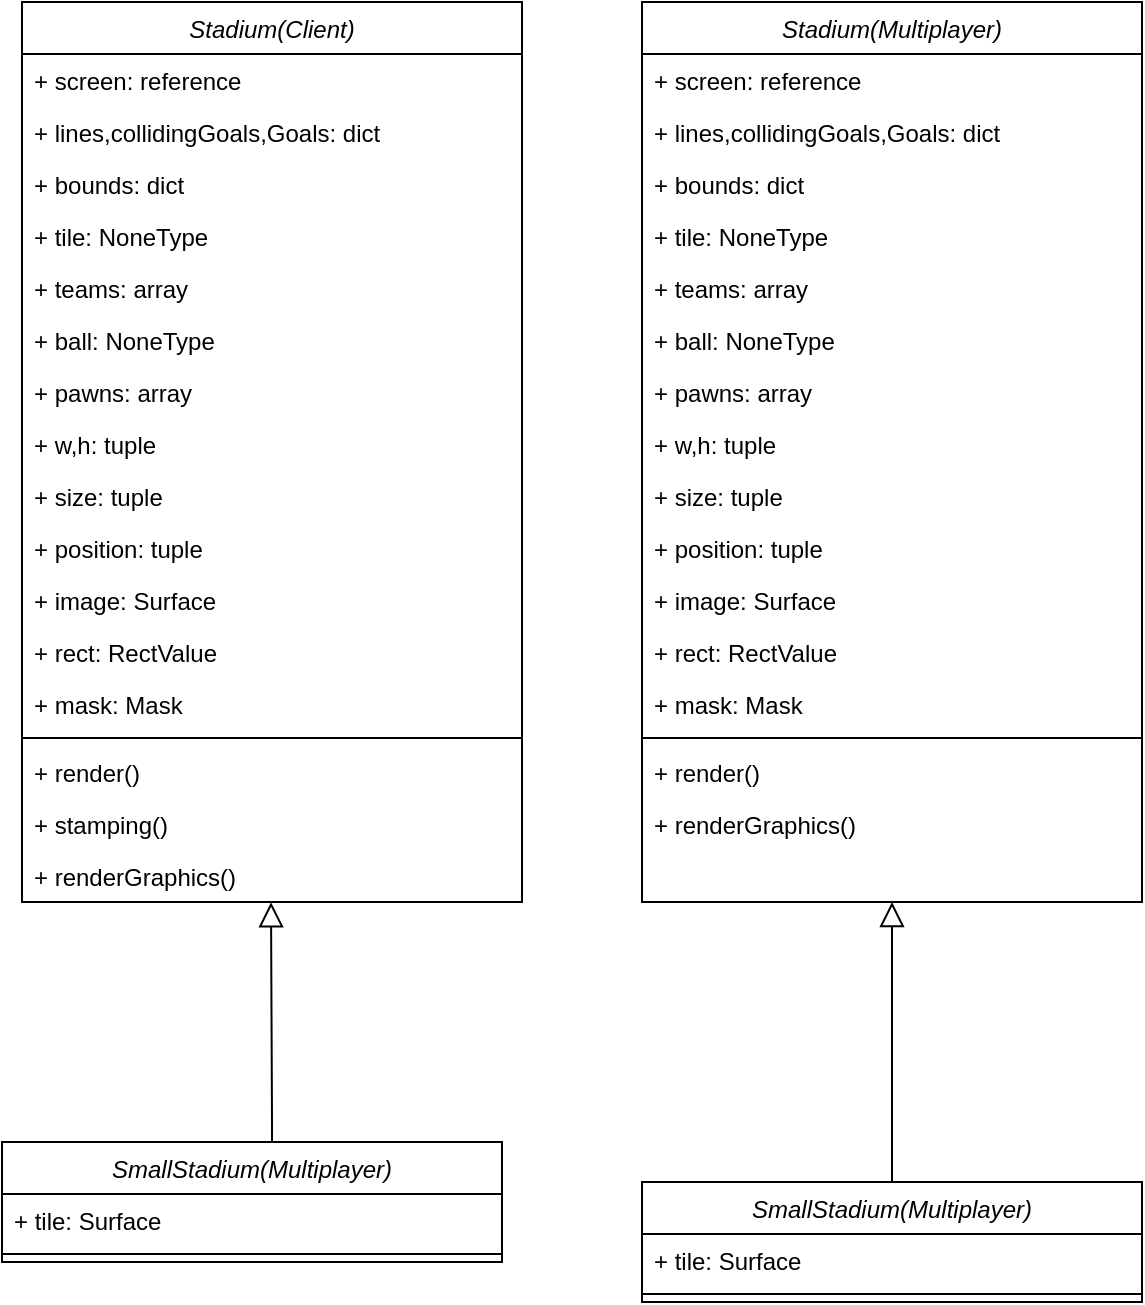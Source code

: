 <mxfile version="21.0.1" type="device"><diagram id="C5RBs43oDa-KdzZeNtuy" name="Page-1"><mxGraphModel dx="2626" dy="923" grid="1" gridSize="10" guides="1" tooltips="1" connect="1" arrows="1" fold="1" page="1" pageScale="1" pageWidth="827" pageHeight="1169" math="0" shadow="0"><root><mxCell id="WIyWlLk6GJQsqaUBKTNV-0"/><mxCell id="WIyWlLk6GJQsqaUBKTNV-1" parent="WIyWlLk6GJQsqaUBKTNV-0"/><mxCell id="zkfFHV4jXpPFQw0GAbJ--0" value="Stadium(Multiplayer)" style="swimlane;fontStyle=2;align=center;verticalAlign=top;childLayout=stackLayout;horizontal=1;startSize=26;horizontalStack=0;resizeParent=1;resizeLast=0;collapsible=1;marginBottom=0;rounded=0;shadow=0;strokeWidth=1;" parent="WIyWlLk6GJQsqaUBKTNV-1" vertex="1"><mxGeometry x="310" y="30" width="250" height="450" as="geometry"><mxRectangle x="230" y="140" width="160" height="26" as="alternateBounds"/></mxGeometry></mxCell><mxCell id="T36F0hpWHMNpy7ALqh86-0" value="+ screen: reference" style="text;align=left;verticalAlign=top;spacingLeft=4;spacingRight=4;overflow=hidden;rotatable=0;points=[[0,0.5],[1,0.5]];portConstraint=eastwest;" vertex="1" parent="zkfFHV4jXpPFQw0GAbJ--0"><mxGeometry y="26" width="250" height="26" as="geometry"/></mxCell><mxCell id="T36F0hpWHMNpy7ALqh86-8" value="+ lines,collidingGoals,Goals: dict" style="text;align=left;verticalAlign=top;spacingLeft=4;spacingRight=4;overflow=hidden;rotatable=0;points=[[0,0.5],[1,0.5]];portConstraint=eastwest;" vertex="1" parent="zkfFHV4jXpPFQw0GAbJ--0"><mxGeometry y="52" width="250" height="26" as="geometry"/></mxCell><mxCell id="T36F0hpWHMNpy7ALqh86-9" value="+ bounds: dict" style="text;align=left;verticalAlign=top;spacingLeft=4;spacingRight=4;overflow=hidden;rotatable=0;points=[[0,0.5],[1,0.5]];portConstraint=eastwest;" vertex="1" parent="zkfFHV4jXpPFQw0GAbJ--0"><mxGeometry y="78" width="250" height="26" as="geometry"/></mxCell><mxCell id="T36F0hpWHMNpy7ALqh86-7" value="+ tile: NoneType" style="text;align=left;verticalAlign=top;spacingLeft=4;spacingRight=4;overflow=hidden;rotatable=0;points=[[0,0.5],[1,0.5]];portConstraint=eastwest;" vertex="1" parent="zkfFHV4jXpPFQw0GAbJ--0"><mxGeometry y="104" width="250" height="26" as="geometry"/></mxCell><mxCell id="T36F0hpWHMNpy7ALqh86-6" value="+ teams: array" style="text;align=left;verticalAlign=top;spacingLeft=4;spacingRight=4;overflow=hidden;rotatable=0;points=[[0,0.5],[1,0.5]];portConstraint=eastwest;" vertex="1" parent="zkfFHV4jXpPFQw0GAbJ--0"><mxGeometry y="130" width="250" height="26" as="geometry"/></mxCell><mxCell id="T36F0hpWHMNpy7ALqh86-5" value="+ ball: NoneType" style="text;align=left;verticalAlign=top;spacingLeft=4;spacingRight=4;overflow=hidden;rotatable=0;points=[[0,0.5],[1,0.5]];portConstraint=eastwest;" vertex="1" parent="zkfFHV4jXpPFQw0GAbJ--0"><mxGeometry y="156" width="250" height="26" as="geometry"/></mxCell><mxCell id="T36F0hpWHMNpy7ALqh86-4" value="+ pawns: array" style="text;align=left;verticalAlign=top;spacingLeft=4;spacingRight=4;overflow=hidden;rotatable=0;points=[[0,0.5],[1,0.5]];portConstraint=eastwest;" vertex="1" parent="zkfFHV4jXpPFQw0GAbJ--0"><mxGeometry y="182" width="250" height="26" as="geometry"/></mxCell><mxCell id="T36F0hpWHMNpy7ALqh86-3" value="+ w,h: tuple" style="text;align=left;verticalAlign=top;spacingLeft=4;spacingRight=4;overflow=hidden;rotatable=0;points=[[0,0.5],[1,0.5]];portConstraint=eastwest;" vertex="1" parent="zkfFHV4jXpPFQw0GAbJ--0"><mxGeometry y="208" width="250" height="26" as="geometry"/></mxCell><mxCell id="T36F0hpWHMNpy7ALqh86-2" value="+ size: tuple" style="text;align=left;verticalAlign=top;spacingLeft=4;spacingRight=4;overflow=hidden;rotatable=0;points=[[0,0.5],[1,0.5]];portConstraint=eastwest;" vertex="1" parent="zkfFHV4jXpPFQw0GAbJ--0"><mxGeometry y="234" width="250" height="26" as="geometry"/></mxCell><mxCell id="T36F0hpWHMNpy7ALqh86-1" value="+ position: tuple" style="text;align=left;verticalAlign=top;spacingLeft=4;spacingRight=4;overflow=hidden;rotatable=0;points=[[0,0.5],[1,0.5]];portConstraint=eastwest;" vertex="1" parent="zkfFHV4jXpPFQw0GAbJ--0"><mxGeometry y="260" width="250" height="26" as="geometry"/></mxCell><mxCell id="T36F0hpWHMNpy7ALqh86-10" value="+ image: Surface" style="text;align=left;verticalAlign=top;spacingLeft=4;spacingRight=4;overflow=hidden;rotatable=0;points=[[0,0.5],[1,0.5]];portConstraint=eastwest;" vertex="1" parent="zkfFHV4jXpPFQw0GAbJ--0"><mxGeometry y="286" width="250" height="26" as="geometry"/></mxCell><mxCell id="T36F0hpWHMNpy7ALqh86-11" value="+ rect: RectValue" style="text;align=left;verticalAlign=top;spacingLeft=4;spacingRight=4;overflow=hidden;rotatable=0;points=[[0,0.5],[1,0.5]];portConstraint=eastwest;" vertex="1" parent="zkfFHV4jXpPFQw0GAbJ--0"><mxGeometry y="312" width="250" height="26" as="geometry"/></mxCell><mxCell id="T36F0hpWHMNpy7ALqh86-12" value="+ mask: Mask" style="text;align=left;verticalAlign=top;spacingLeft=4;spacingRight=4;overflow=hidden;rotatable=0;points=[[0,0.5],[1,0.5]];portConstraint=eastwest;" vertex="1" parent="zkfFHV4jXpPFQw0GAbJ--0"><mxGeometry y="338" width="250" height="26" as="geometry"/></mxCell><mxCell id="zkfFHV4jXpPFQw0GAbJ--4" value="" style="line;html=1;strokeWidth=1;align=left;verticalAlign=middle;spacingTop=-1;spacingLeft=3;spacingRight=3;rotatable=0;labelPosition=right;points=[];portConstraint=eastwest;" parent="zkfFHV4jXpPFQw0GAbJ--0" vertex="1"><mxGeometry y="364" width="250" height="8" as="geometry"/></mxCell><mxCell id="T36F0hpWHMNpy7ALqh86-13" value="+ render()" style="text;align=left;verticalAlign=top;spacingLeft=4;spacingRight=4;overflow=hidden;rotatable=0;points=[[0,0.5],[1,0.5]];portConstraint=eastwest;" vertex="1" parent="zkfFHV4jXpPFQw0GAbJ--0"><mxGeometry y="372" width="250" height="26" as="geometry"/></mxCell><mxCell id="T36F0hpWHMNpy7ALqh86-14" value="+ renderGraphics()" style="text;align=left;verticalAlign=top;spacingLeft=4;spacingRight=4;overflow=hidden;rotatable=0;points=[[0,0.5],[1,0.5]];portConstraint=eastwest;" vertex="1" parent="zkfFHV4jXpPFQw0GAbJ--0"><mxGeometry y="398" width="250" height="26" as="geometry"/></mxCell><mxCell id="zkfFHV4jXpPFQw0GAbJ--12" value="" style="endArrow=block;endSize=10;endFill=0;shadow=0;strokeWidth=1;rounded=0;edgeStyle=elbowEdgeStyle;elbow=vertical;exitX=0.5;exitY=0;exitDx=0;exitDy=0;entryX=0.5;entryY=1;entryDx=0;entryDy=0;" parent="WIyWlLk6GJQsqaUBKTNV-1" source="T36F0hpWHMNpy7ALqh86-34" target="zkfFHV4jXpPFQw0GAbJ--0" edge="1"><mxGeometry width="160" relative="1" as="geometry"><mxPoint x="435" y="610" as="sourcePoint"/><mxPoint x="200" y="203" as="targetPoint"/><Array as="points"><mxPoint x="450" y="550"/><mxPoint x="250" y="460"/></Array></mxGeometry></mxCell><mxCell id="T36F0hpWHMNpy7ALqh86-16" value="Stadium(Client)" style="swimlane;fontStyle=2;align=center;verticalAlign=top;childLayout=stackLayout;horizontal=1;startSize=26;horizontalStack=0;resizeParent=1;resizeLast=0;collapsible=1;marginBottom=0;rounded=0;shadow=0;strokeWidth=1;" vertex="1" parent="WIyWlLk6GJQsqaUBKTNV-1"><mxGeometry y="30" width="250" height="450" as="geometry"><mxRectangle x="230" y="140" width="160" height="26" as="alternateBounds"/></mxGeometry></mxCell><mxCell id="T36F0hpWHMNpy7ALqh86-17" value="+ screen: reference" style="text;align=left;verticalAlign=top;spacingLeft=4;spacingRight=4;overflow=hidden;rotatable=0;points=[[0,0.5],[1,0.5]];portConstraint=eastwest;" vertex="1" parent="T36F0hpWHMNpy7ALqh86-16"><mxGeometry y="26" width="250" height="26" as="geometry"/></mxCell><mxCell id="T36F0hpWHMNpy7ALqh86-18" value="+ lines,collidingGoals,Goals: dict" style="text;align=left;verticalAlign=top;spacingLeft=4;spacingRight=4;overflow=hidden;rotatable=0;points=[[0,0.5],[1,0.5]];portConstraint=eastwest;" vertex="1" parent="T36F0hpWHMNpy7ALqh86-16"><mxGeometry y="52" width="250" height="26" as="geometry"/></mxCell><mxCell id="T36F0hpWHMNpy7ALqh86-19" value="+ bounds: dict" style="text;align=left;verticalAlign=top;spacingLeft=4;spacingRight=4;overflow=hidden;rotatable=0;points=[[0,0.5],[1,0.5]];portConstraint=eastwest;" vertex="1" parent="T36F0hpWHMNpy7ALqh86-16"><mxGeometry y="78" width="250" height="26" as="geometry"/></mxCell><mxCell id="T36F0hpWHMNpy7ALqh86-20" value="+ tile: NoneType" style="text;align=left;verticalAlign=top;spacingLeft=4;spacingRight=4;overflow=hidden;rotatable=0;points=[[0,0.5],[1,0.5]];portConstraint=eastwest;" vertex="1" parent="T36F0hpWHMNpy7ALqh86-16"><mxGeometry y="104" width="250" height="26" as="geometry"/></mxCell><mxCell id="T36F0hpWHMNpy7ALqh86-21" value="+ teams: array" style="text;align=left;verticalAlign=top;spacingLeft=4;spacingRight=4;overflow=hidden;rotatable=0;points=[[0,0.5],[1,0.5]];portConstraint=eastwest;" vertex="1" parent="T36F0hpWHMNpy7ALqh86-16"><mxGeometry y="130" width="250" height="26" as="geometry"/></mxCell><mxCell id="T36F0hpWHMNpy7ALqh86-22" value="+ ball: NoneType" style="text;align=left;verticalAlign=top;spacingLeft=4;spacingRight=4;overflow=hidden;rotatable=0;points=[[0,0.5],[1,0.5]];portConstraint=eastwest;" vertex="1" parent="T36F0hpWHMNpy7ALqh86-16"><mxGeometry y="156" width="250" height="26" as="geometry"/></mxCell><mxCell id="T36F0hpWHMNpy7ALqh86-23" value="+ pawns: array" style="text;align=left;verticalAlign=top;spacingLeft=4;spacingRight=4;overflow=hidden;rotatable=0;points=[[0,0.5],[1,0.5]];portConstraint=eastwest;" vertex="1" parent="T36F0hpWHMNpy7ALqh86-16"><mxGeometry y="182" width="250" height="26" as="geometry"/></mxCell><mxCell id="T36F0hpWHMNpy7ALqh86-24" value="+ w,h: tuple" style="text;align=left;verticalAlign=top;spacingLeft=4;spacingRight=4;overflow=hidden;rotatable=0;points=[[0,0.5],[1,0.5]];portConstraint=eastwest;" vertex="1" parent="T36F0hpWHMNpy7ALqh86-16"><mxGeometry y="208" width="250" height="26" as="geometry"/></mxCell><mxCell id="T36F0hpWHMNpy7ALqh86-25" value="+ size: tuple" style="text;align=left;verticalAlign=top;spacingLeft=4;spacingRight=4;overflow=hidden;rotatable=0;points=[[0,0.5],[1,0.5]];portConstraint=eastwest;" vertex="1" parent="T36F0hpWHMNpy7ALqh86-16"><mxGeometry y="234" width="250" height="26" as="geometry"/></mxCell><mxCell id="T36F0hpWHMNpy7ALqh86-26" value="+ position: tuple" style="text;align=left;verticalAlign=top;spacingLeft=4;spacingRight=4;overflow=hidden;rotatable=0;points=[[0,0.5],[1,0.5]];portConstraint=eastwest;" vertex="1" parent="T36F0hpWHMNpy7ALqh86-16"><mxGeometry y="260" width="250" height="26" as="geometry"/></mxCell><mxCell id="T36F0hpWHMNpy7ALqh86-27" value="+ image: Surface" style="text;align=left;verticalAlign=top;spacingLeft=4;spacingRight=4;overflow=hidden;rotatable=0;points=[[0,0.5],[1,0.5]];portConstraint=eastwest;" vertex="1" parent="T36F0hpWHMNpy7ALqh86-16"><mxGeometry y="286" width="250" height="26" as="geometry"/></mxCell><mxCell id="T36F0hpWHMNpy7ALqh86-28" value="+ rect: RectValue" style="text;align=left;verticalAlign=top;spacingLeft=4;spacingRight=4;overflow=hidden;rotatable=0;points=[[0,0.5],[1,0.5]];portConstraint=eastwest;" vertex="1" parent="T36F0hpWHMNpy7ALqh86-16"><mxGeometry y="312" width="250" height="26" as="geometry"/></mxCell><mxCell id="T36F0hpWHMNpy7ALqh86-29" value="+ mask: Mask" style="text;align=left;verticalAlign=top;spacingLeft=4;spacingRight=4;overflow=hidden;rotatable=0;points=[[0,0.5],[1,0.5]];portConstraint=eastwest;" vertex="1" parent="T36F0hpWHMNpy7ALqh86-16"><mxGeometry y="338" width="250" height="26" as="geometry"/></mxCell><mxCell id="T36F0hpWHMNpy7ALqh86-30" value="" style="line;html=1;strokeWidth=1;align=left;verticalAlign=middle;spacingTop=-1;spacingLeft=3;spacingRight=3;rotatable=0;labelPosition=right;points=[];portConstraint=eastwest;" vertex="1" parent="T36F0hpWHMNpy7ALqh86-16"><mxGeometry y="364" width="250" height="8" as="geometry"/></mxCell><mxCell id="T36F0hpWHMNpy7ALqh86-31" value="+ render()" style="text;align=left;verticalAlign=top;spacingLeft=4;spacingRight=4;overflow=hidden;rotatable=0;points=[[0,0.5],[1,0.5]];portConstraint=eastwest;" vertex="1" parent="T36F0hpWHMNpy7ALqh86-16"><mxGeometry y="372" width="250" height="26" as="geometry"/></mxCell><mxCell id="T36F0hpWHMNpy7ALqh86-32" value="+ stamping()" style="text;align=left;verticalAlign=top;spacingLeft=4;spacingRight=4;overflow=hidden;rotatable=0;points=[[0,0.5],[1,0.5]];portConstraint=eastwest;" vertex="1" parent="T36F0hpWHMNpy7ALqh86-16"><mxGeometry y="398" width="250" height="26" as="geometry"/></mxCell><mxCell id="T36F0hpWHMNpy7ALqh86-33" value="+ renderGraphics()" style="text;align=left;verticalAlign=top;spacingLeft=4;spacingRight=4;overflow=hidden;rotatable=0;points=[[0,0.5],[1,0.5]];portConstraint=eastwest;" vertex="1" parent="T36F0hpWHMNpy7ALqh86-16"><mxGeometry y="424" width="250" height="26" as="geometry"/></mxCell><mxCell id="T36F0hpWHMNpy7ALqh86-34" value="SmallStadium(Multiplayer)" style="swimlane;fontStyle=2;align=center;verticalAlign=top;childLayout=stackLayout;horizontal=1;startSize=26;horizontalStack=0;resizeParent=1;resizeLast=0;collapsible=1;marginBottom=0;rounded=0;shadow=0;strokeWidth=1;" vertex="1" parent="WIyWlLk6GJQsqaUBKTNV-1"><mxGeometry x="310" y="620" width="250" height="60" as="geometry"><mxRectangle x="230" y="140" width="160" height="26" as="alternateBounds"/></mxGeometry></mxCell><mxCell id="T36F0hpWHMNpy7ALqh86-38" value="+ tile: Surface" style="text;align=left;verticalAlign=top;spacingLeft=4;spacingRight=4;overflow=hidden;rotatable=0;points=[[0,0.5],[1,0.5]];portConstraint=eastwest;" vertex="1" parent="T36F0hpWHMNpy7ALqh86-34"><mxGeometry y="26" width="250" height="26" as="geometry"/></mxCell><mxCell id="T36F0hpWHMNpy7ALqh86-48" value="" style="line;html=1;strokeWidth=1;align=left;verticalAlign=middle;spacingTop=-1;spacingLeft=3;spacingRight=3;rotatable=0;labelPosition=right;points=[];portConstraint=eastwest;" vertex="1" parent="T36F0hpWHMNpy7ALqh86-34"><mxGeometry y="52" width="250" height="8" as="geometry"/></mxCell><mxCell id="T36F0hpWHMNpy7ALqh86-51" value="SmallStadium(Multiplayer)" style="swimlane;fontStyle=2;align=center;verticalAlign=top;childLayout=stackLayout;horizontal=1;startSize=26;horizontalStack=0;resizeParent=1;resizeLast=0;collapsible=1;marginBottom=0;rounded=0;shadow=0;strokeWidth=1;" vertex="1" parent="WIyWlLk6GJQsqaUBKTNV-1"><mxGeometry x="-10" y="600" width="250" height="60" as="geometry"><mxRectangle x="230" y="140" width="160" height="26" as="alternateBounds"/></mxGeometry></mxCell><mxCell id="T36F0hpWHMNpy7ALqh86-52" value="+ tile: Surface" style="text;align=left;verticalAlign=top;spacingLeft=4;spacingRight=4;overflow=hidden;rotatable=0;points=[[0,0.5],[1,0.5]];portConstraint=eastwest;" vertex="1" parent="T36F0hpWHMNpy7ALqh86-51"><mxGeometry y="26" width="250" height="26" as="geometry"/></mxCell><mxCell id="T36F0hpWHMNpy7ALqh86-53" value="" style="line;html=1;strokeWidth=1;align=left;verticalAlign=middle;spacingTop=-1;spacingLeft=3;spacingRight=3;rotatable=0;labelPosition=right;points=[];portConstraint=eastwest;" vertex="1" parent="T36F0hpWHMNpy7ALqh86-51"><mxGeometry y="52" width="250" height="8" as="geometry"/></mxCell><mxCell id="T36F0hpWHMNpy7ALqh86-54" value="" style="endArrow=block;endSize=10;endFill=0;shadow=0;strokeWidth=1;rounded=0;edgeStyle=elbowEdgeStyle;elbow=vertical;entryX=0.498;entryY=1.004;entryDx=0;entryDy=0;entryPerimeter=0;" edge="1" parent="WIyWlLk6GJQsqaUBKTNV-1" source="T36F0hpWHMNpy7ALqh86-51" target="T36F0hpWHMNpy7ALqh86-33"><mxGeometry width="160" relative="1" as="geometry"><mxPoint x="110" y="610" as="sourcePoint"/><mxPoint x="125" y="490" as="targetPoint"/><Array as="points"><mxPoint x="125" y="590"/><mxPoint x="120" y="580"/><mxPoint x="130" y="530"/><mxPoint x="130" y="550"/><mxPoint x="125" y="590"/><mxPoint x="-45" y="600"/><mxPoint x="-75" y="460"/></Array></mxGeometry></mxCell></root></mxGraphModel></diagram></mxfile>